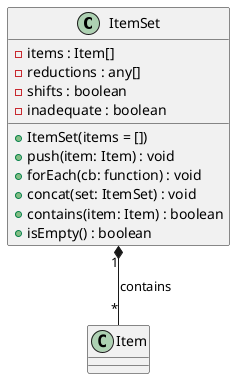 @startuml


class ItemSet {
    -items : Item[]
    -reductions : any[]
    -shifts : boolean
    -inadequate : boolean

    +ItemSet(items = [])
    +push(item: Item) : void
    +forEach(cb: function) : void
    +concat(set: ItemSet) : void
    +contains(item: Item) : boolean
    +isEmpty() : boolean
}

ItemSet "1" *-- "*" Item : contains

@enduml
